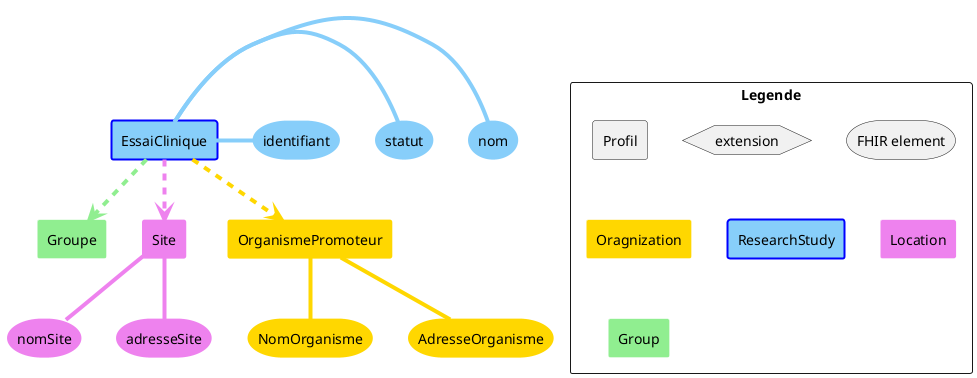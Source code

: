 @startuml vueGlobale

'Declaration des éléments
rectangle EssaiClinique #LightSkyBlue;line:Blue;line.bold;text:Black
    storage identifiant #LightSkyBlue;line:LightSkyBlue;text:Black
    storage nom #LightSkyBlue;line:LightSkyBlue;text:Black
    storage statut #LightSkyBlue;line:LightSkyBlue;text:Black

rectangle Groupe #LightGreen;line:white;text:Black


rectangle Site #Violet;line:Violet;text:Black
    storage nomSite #Violet;line:Violet;text:Black
    storage adresseSite #Violet;line:Violet;text:Black


rectangle OrganismePromoteur #Gold;line:Gold;text:Black
    storage NomOrganisme #Gold;line:Gold;text:Black
    storage AdresseOrganisme #Gold;line:Gold;text:Black

'Liens entre éléments
EssaiClinique -[#LightGreen,dashed,thickness=4]-> Groupe
EssaiClinique -[#Violet,dashed,thickness=4]-> Site
EssaiClinique -[#Gold,dashed,thickness=4]-> OrganismePromoteur

EssaiClinique -[#LightSkyBlue,thickness=4] nom
EssaiClinique -[#LightSkyBlue,thickness=4] statut
EssaiClinique -[#LightSkyBlue,thickness=4] identifiant

OrganismePromoteur -[#Gold,thickness=4]- NomOrganisme
OrganismePromoteur -[#Gold,thickness=4]- AdresseOrganisme

Site -[#Violet,thickness=4]- nomSite
Site -[#Violet,thickness=4]- adresseSite

'Legende
rectangle Legende {
    rectangle Profil
    hexagon extension 
    storage "FHIR element"

    rectangle Oragnization #Gold;line:white;text:Black
    rectangle ResearchStudy #LightSkyBlue;line:Blue;line.bold;text:Black
    rectangle Location #Violet;line:white;text:Black
    rectangle Group #LightGreen;line:white;text:Black
}

@enduml